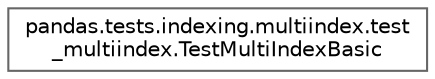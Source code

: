 digraph "Graphical Class Hierarchy"
{
 // LATEX_PDF_SIZE
  bgcolor="transparent";
  edge [fontname=Helvetica,fontsize=10,labelfontname=Helvetica,labelfontsize=10];
  node [fontname=Helvetica,fontsize=10,shape=box,height=0.2,width=0.4];
  rankdir="LR";
  Node0 [id="Node000000",label="pandas.tests.indexing.multiindex.test\l_multiindex.TestMultiIndexBasic",height=0.2,width=0.4,color="grey40", fillcolor="white", style="filled",URL="$d9/d9b/classpandas_1_1tests_1_1indexing_1_1multiindex_1_1test__multiindex_1_1TestMultiIndexBasic.html",tooltip=" "];
}
